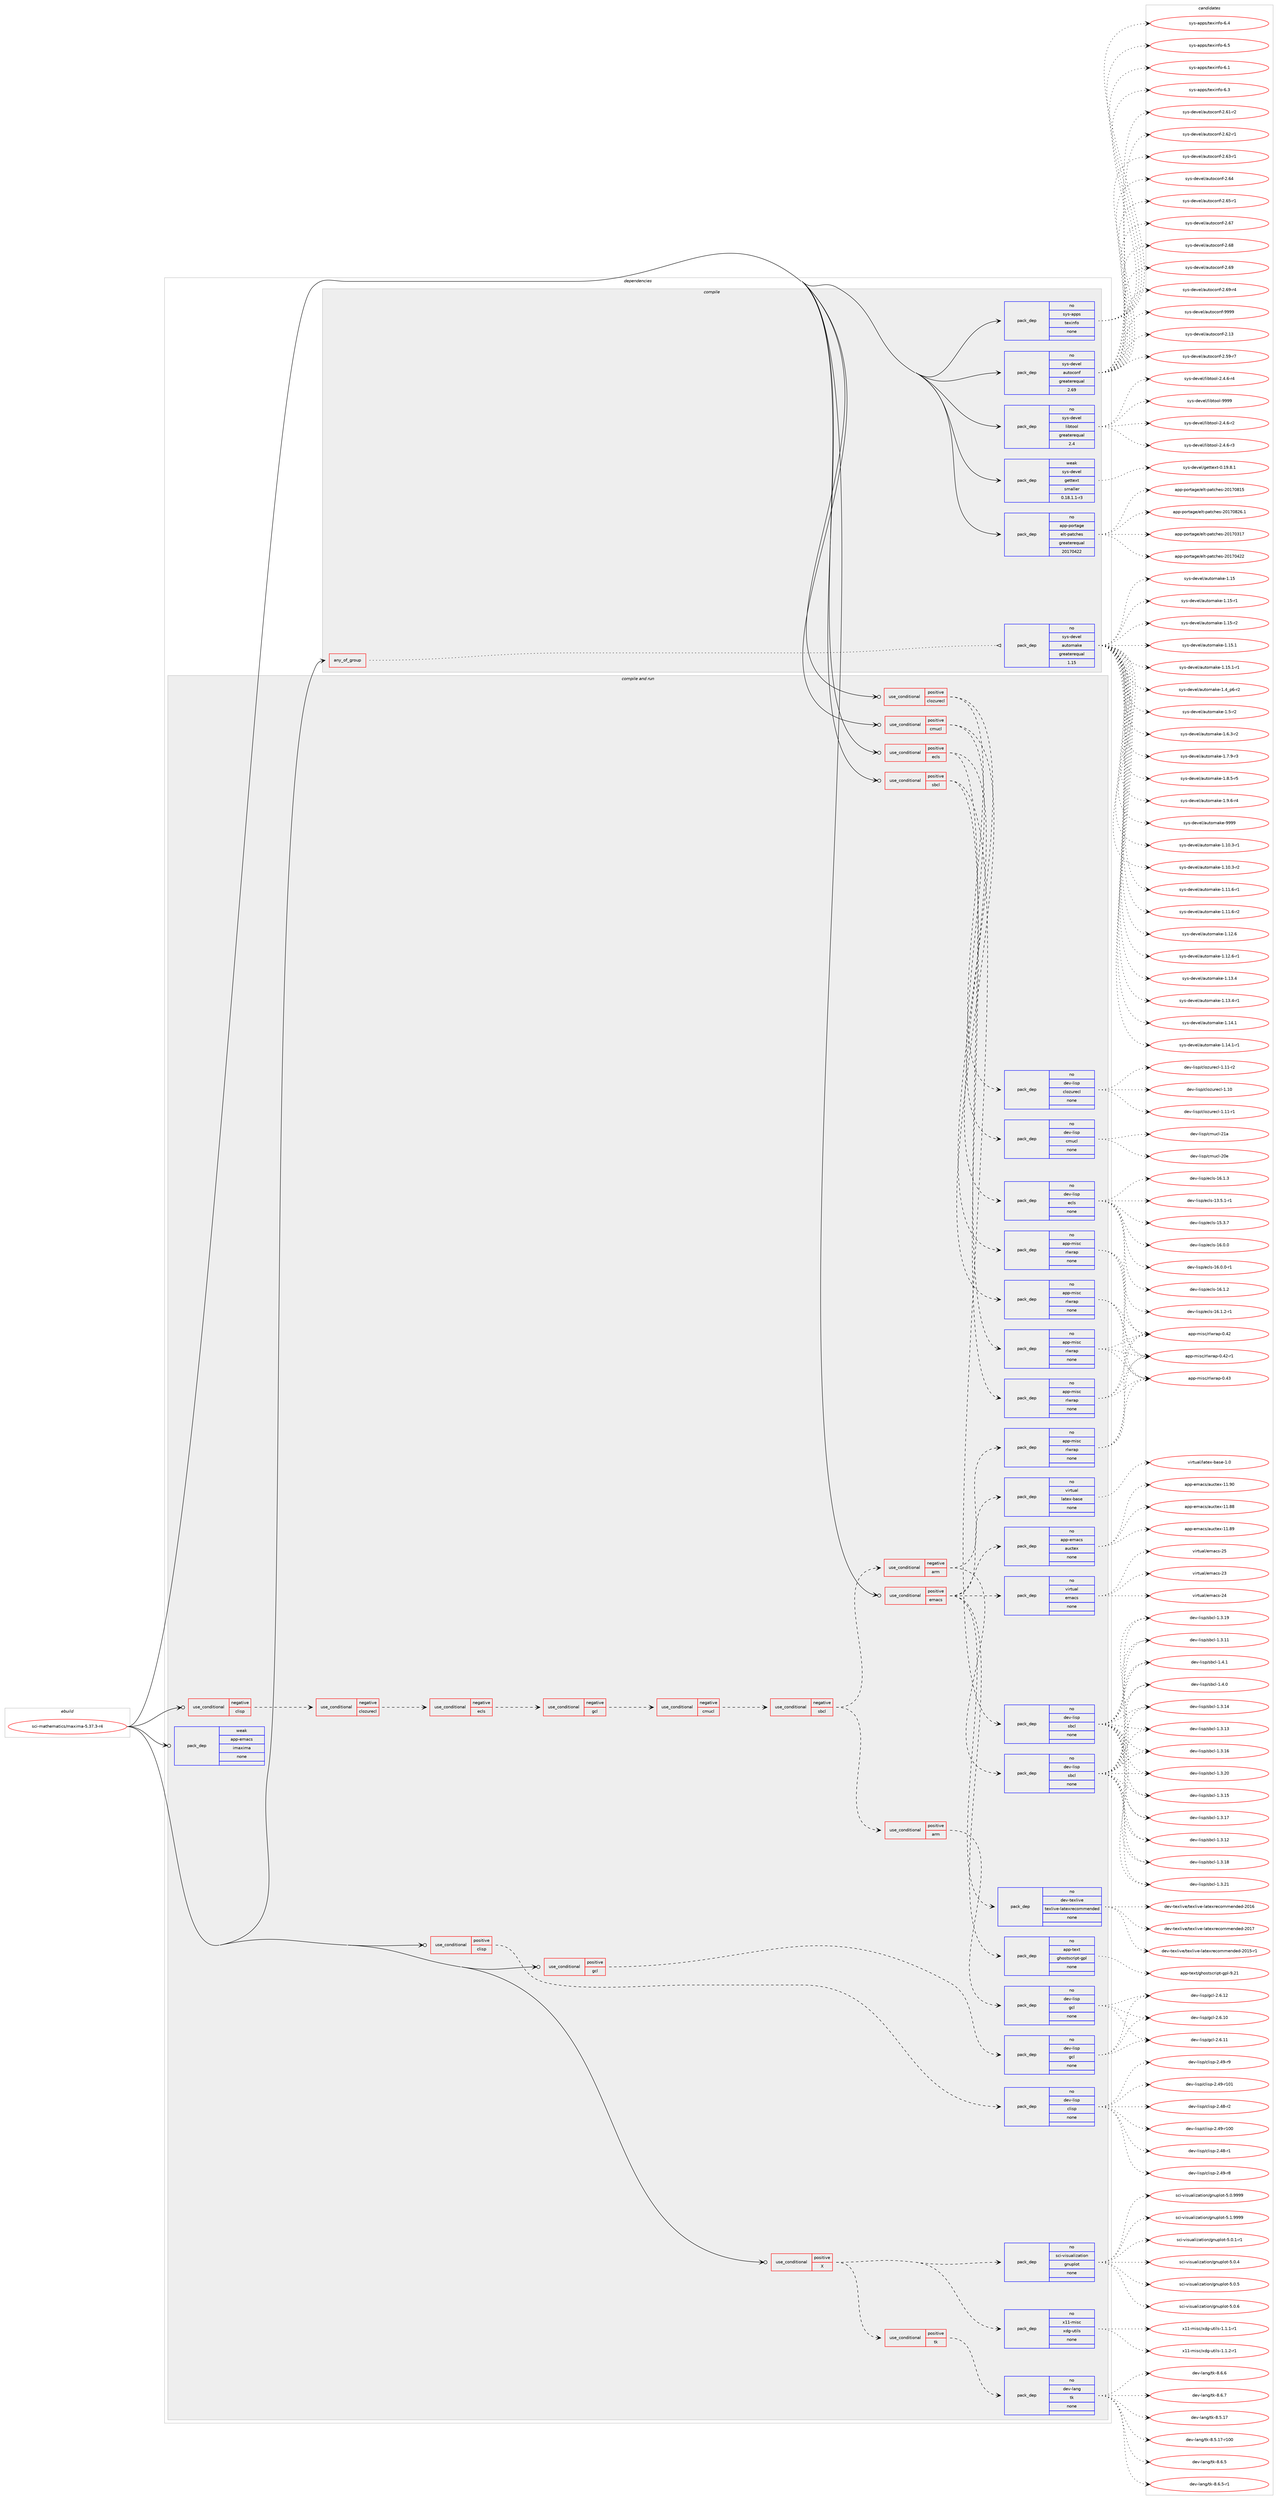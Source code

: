 digraph prolog {

# *************
# Graph options
# *************

newrank=true;
concentrate=true;
compound=true;
graph [rankdir=LR,fontname=Helvetica,fontsize=10,ranksep=1.5];#, ranksep=2.5, nodesep=0.2];
edge  [arrowhead=vee];
node  [fontname=Helvetica,fontsize=10];

# **********
# The ebuild
# **********

subgraph cluster_leftcol {
color=gray;
rank=same;
label=<<i>ebuild</i>>;
id [label="sci-mathematics/maxima-5.37.3-r4", color=red, width=4, href="../sci-mathematics/maxima-5.37.3-r4.svg"];
}

# ****************
# The dependencies
# ****************

subgraph cluster_midcol {
color=gray;
label=<<i>dependencies</i>>;
subgraph cluster_compile {
fillcolor="#eeeeee";
style=filled;
label=<<i>compile</i>>;
subgraph any7729 {
dependency455490 [label=<<TABLE BORDER="0" CELLBORDER="1" CELLSPACING="0" CELLPADDING="4"><TR><TD CELLPADDING="10">any_of_group</TD></TR></TABLE>>, shape=none, color=red];subgraph pack336075 {
dependency455491 [label=<<TABLE BORDER="0" CELLBORDER="1" CELLSPACING="0" CELLPADDING="4" WIDTH="220"><TR><TD ROWSPAN="6" CELLPADDING="30">pack_dep</TD></TR><TR><TD WIDTH="110">no</TD></TR><TR><TD>sys-devel</TD></TR><TR><TD>automake</TD></TR><TR><TD>greaterequal</TD></TR><TR><TD>1.15</TD></TR></TABLE>>, shape=none, color=blue];
}
dependency455490:e -> dependency455491:w [weight=20,style="dotted",arrowhead="oinv"];
}
id:e -> dependency455490:w [weight=20,style="solid",arrowhead="vee"];
subgraph pack336076 {
dependency455492 [label=<<TABLE BORDER="0" CELLBORDER="1" CELLSPACING="0" CELLPADDING="4" WIDTH="220"><TR><TD ROWSPAN="6" CELLPADDING="30">pack_dep</TD></TR><TR><TD WIDTH="110">no</TD></TR><TR><TD>app-portage</TD></TR><TR><TD>elt-patches</TD></TR><TR><TD>greaterequal</TD></TR><TR><TD>20170422</TD></TR></TABLE>>, shape=none, color=blue];
}
id:e -> dependency455492:w [weight=20,style="solid",arrowhead="vee"];
subgraph pack336077 {
dependency455493 [label=<<TABLE BORDER="0" CELLBORDER="1" CELLSPACING="0" CELLPADDING="4" WIDTH="220"><TR><TD ROWSPAN="6" CELLPADDING="30">pack_dep</TD></TR><TR><TD WIDTH="110">no</TD></TR><TR><TD>sys-apps</TD></TR><TR><TD>texinfo</TD></TR><TR><TD>none</TD></TR><TR><TD></TD></TR></TABLE>>, shape=none, color=blue];
}
id:e -> dependency455493:w [weight=20,style="solid",arrowhead="vee"];
subgraph pack336078 {
dependency455494 [label=<<TABLE BORDER="0" CELLBORDER="1" CELLSPACING="0" CELLPADDING="4" WIDTH="220"><TR><TD ROWSPAN="6" CELLPADDING="30">pack_dep</TD></TR><TR><TD WIDTH="110">no</TD></TR><TR><TD>sys-devel</TD></TR><TR><TD>autoconf</TD></TR><TR><TD>greaterequal</TD></TR><TR><TD>2.69</TD></TR></TABLE>>, shape=none, color=blue];
}
id:e -> dependency455494:w [weight=20,style="solid",arrowhead="vee"];
subgraph pack336079 {
dependency455495 [label=<<TABLE BORDER="0" CELLBORDER="1" CELLSPACING="0" CELLPADDING="4" WIDTH="220"><TR><TD ROWSPAN="6" CELLPADDING="30">pack_dep</TD></TR><TR><TD WIDTH="110">no</TD></TR><TR><TD>sys-devel</TD></TR><TR><TD>libtool</TD></TR><TR><TD>greaterequal</TD></TR><TR><TD>2.4</TD></TR></TABLE>>, shape=none, color=blue];
}
id:e -> dependency455495:w [weight=20,style="solid",arrowhead="vee"];
subgraph pack336080 {
dependency455496 [label=<<TABLE BORDER="0" CELLBORDER="1" CELLSPACING="0" CELLPADDING="4" WIDTH="220"><TR><TD ROWSPAN="6" CELLPADDING="30">pack_dep</TD></TR><TR><TD WIDTH="110">weak</TD></TR><TR><TD>sys-devel</TD></TR><TR><TD>gettext</TD></TR><TR><TD>smaller</TD></TR><TR><TD>0.18.1.1-r3</TD></TR></TABLE>>, shape=none, color=blue];
}
id:e -> dependency455496:w [weight=20,style="solid",arrowhead="vee"];
}
subgraph cluster_compileandrun {
fillcolor="#eeeeee";
style=filled;
label=<<i>compile and run</i>>;
subgraph cond111437 {
dependency455497 [label=<<TABLE BORDER="0" CELLBORDER="1" CELLSPACING="0" CELLPADDING="4"><TR><TD ROWSPAN="3" CELLPADDING="10">use_conditional</TD></TR><TR><TD>negative</TD></TR><TR><TD>clisp</TD></TR></TABLE>>, shape=none, color=red];
subgraph cond111438 {
dependency455498 [label=<<TABLE BORDER="0" CELLBORDER="1" CELLSPACING="0" CELLPADDING="4"><TR><TD ROWSPAN="3" CELLPADDING="10">use_conditional</TD></TR><TR><TD>negative</TD></TR><TR><TD>clozurecl</TD></TR></TABLE>>, shape=none, color=red];
subgraph cond111439 {
dependency455499 [label=<<TABLE BORDER="0" CELLBORDER="1" CELLSPACING="0" CELLPADDING="4"><TR><TD ROWSPAN="3" CELLPADDING="10">use_conditional</TD></TR><TR><TD>negative</TD></TR><TR><TD>ecls</TD></TR></TABLE>>, shape=none, color=red];
subgraph cond111440 {
dependency455500 [label=<<TABLE BORDER="0" CELLBORDER="1" CELLSPACING="0" CELLPADDING="4"><TR><TD ROWSPAN="3" CELLPADDING="10">use_conditional</TD></TR><TR><TD>negative</TD></TR><TR><TD>gcl</TD></TR></TABLE>>, shape=none, color=red];
subgraph cond111441 {
dependency455501 [label=<<TABLE BORDER="0" CELLBORDER="1" CELLSPACING="0" CELLPADDING="4"><TR><TD ROWSPAN="3" CELLPADDING="10">use_conditional</TD></TR><TR><TD>negative</TD></TR><TR><TD>cmucl</TD></TR></TABLE>>, shape=none, color=red];
subgraph cond111442 {
dependency455502 [label=<<TABLE BORDER="0" CELLBORDER="1" CELLSPACING="0" CELLPADDING="4"><TR><TD ROWSPAN="3" CELLPADDING="10">use_conditional</TD></TR><TR><TD>negative</TD></TR><TR><TD>sbcl</TD></TR></TABLE>>, shape=none, color=red];
subgraph cond111443 {
dependency455503 [label=<<TABLE BORDER="0" CELLBORDER="1" CELLSPACING="0" CELLPADDING="4"><TR><TD ROWSPAN="3" CELLPADDING="10">use_conditional</TD></TR><TR><TD>positive</TD></TR><TR><TD>arm</TD></TR></TABLE>>, shape=none, color=red];
subgraph pack336081 {
dependency455504 [label=<<TABLE BORDER="0" CELLBORDER="1" CELLSPACING="0" CELLPADDING="4" WIDTH="220"><TR><TD ROWSPAN="6" CELLPADDING="30">pack_dep</TD></TR><TR><TD WIDTH="110">no</TD></TR><TR><TD>dev-lisp</TD></TR><TR><TD>gcl</TD></TR><TR><TD>none</TD></TR><TR><TD></TD></TR></TABLE>>, shape=none, color=blue];
}
dependency455503:e -> dependency455504:w [weight=20,style="dashed",arrowhead="vee"];
}
dependency455502:e -> dependency455503:w [weight=20,style="dashed",arrowhead="vee"];
subgraph cond111444 {
dependency455505 [label=<<TABLE BORDER="0" CELLBORDER="1" CELLSPACING="0" CELLPADDING="4"><TR><TD ROWSPAN="3" CELLPADDING="10">use_conditional</TD></TR><TR><TD>negative</TD></TR><TR><TD>arm</TD></TR></TABLE>>, shape=none, color=red];
subgraph pack336082 {
dependency455506 [label=<<TABLE BORDER="0" CELLBORDER="1" CELLSPACING="0" CELLPADDING="4" WIDTH="220"><TR><TD ROWSPAN="6" CELLPADDING="30">pack_dep</TD></TR><TR><TD WIDTH="110">no</TD></TR><TR><TD>dev-lisp</TD></TR><TR><TD>sbcl</TD></TR><TR><TD>none</TD></TR><TR><TD></TD></TR></TABLE>>, shape=none, color=blue];
}
dependency455505:e -> dependency455506:w [weight=20,style="dashed",arrowhead="vee"];
subgraph pack336083 {
dependency455507 [label=<<TABLE BORDER="0" CELLBORDER="1" CELLSPACING="0" CELLPADDING="4" WIDTH="220"><TR><TD ROWSPAN="6" CELLPADDING="30">pack_dep</TD></TR><TR><TD WIDTH="110">no</TD></TR><TR><TD>app-misc</TD></TR><TR><TD>rlwrap</TD></TR><TR><TD>none</TD></TR><TR><TD></TD></TR></TABLE>>, shape=none, color=blue];
}
dependency455505:e -> dependency455507:w [weight=20,style="dashed",arrowhead="vee"];
}
dependency455502:e -> dependency455505:w [weight=20,style="dashed",arrowhead="vee"];
}
dependency455501:e -> dependency455502:w [weight=20,style="dashed",arrowhead="vee"];
}
dependency455500:e -> dependency455501:w [weight=20,style="dashed",arrowhead="vee"];
}
dependency455499:e -> dependency455500:w [weight=20,style="dashed",arrowhead="vee"];
}
dependency455498:e -> dependency455499:w [weight=20,style="dashed",arrowhead="vee"];
}
dependency455497:e -> dependency455498:w [weight=20,style="dashed",arrowhead="vee"];
}
id:e -> dependency455497:w [weight=20,style="solid",arrowhead="odotvee"];
subgraph cond111445 {
dependency455508 [label=<<TABLE BORDER="0" CELLBORDER="1" CELLSPACING="0" CELLPADDING="4"><TR><TD ROWSPAN="3" CELLPADDING="10">use_conditional</TD></TR><TR><TD>positive</TD></TR><TR><TD>X</TD></TR></TABLE>>, shape=none, color=red];
subgraph pack336084 {
dependency455509 [label=<<TABLE BORDER="0" CELLBORDER="1" CELLSPACING="0" CELLPADDING="4" WIDTH="220"><TR><TD ROWSPAN="6" CELLPADDING="30">pack_dep</TD></TR><TR><TD WIDTH="110">no</TD></TR><TR><TD>x11-misc</TD></TR><TR><TD>xdg-utils</TD></TR><TR><TD>none</TD></TR><TR><TD></TD></TR></TABLE>>, shape=none, color=blue];
}
dependency455508:e -> dependency455509:w [weight=20,style="dashed",arrowhead="vee"];
subgraph pack336085 {
dependency455510 [label=<<TABLE BORDER="0" CELLBORDER="1" CELLSPACING="0" CELLPADDING="4" WIDTH="220"><TR><TD ROWSPAN="6" CELLPADDING="30">pack_dep</TD></TR><TR><TD WIDTH="110">no</TD></TR><TR><TD>sci-visualization</TD></TR><TR><TD>gnuplot</TD></TR><TR><TD>none</TD></TR><TR><TD></TD></TR></TABLE>>, shape=none, color=blue];
}
dependency455508:e -> dependency455510:w [weight=20,style="dashed",arrowhead="vee"];
subgraph cond111446 {
dependency455511 [label=<<TABLE BORDER="0" CELLBORDER="1" CELLSPACING="0" CELLPADDING="4"><TR><TD ROWSPAN="3" CELLPADDING="10">use_conditional</TD></TR><TR><TD>positive</TD></TR><TR><TD>tk</TD></TR></TABLE>>, shape=none, color=red];
subgraph pack336086 {
dependency455512 [label=<<TABLE BORDER="0" CELLBORDER="1" CELLSPACING="0" CELLPADDING="4" WIDTH="220"><TR><TD ROWSPAN="6" CELLPADDING="30">pack_dep</TD></TR><TR><TD WIDTH="110">no</TD></TR><TR><TD>dev-lang</TD></TR><TR><TD>tk</TD></TR><TR><TD>none</TD></TR><TR><TD></TD></TR></TABLE>>, shape=none, color=blue];
}
dependency455511:e -> dependency455512:w [weight=20,style="dashed",arrowhead="vee"];
}
dependency455508:e -> dependency455511:w [weight=20,style="dashed",arrowhead="vee"];
}
id:e -> dependency455508:w [weight=20,style="solid",arrowhead="odotvee"];
subgraph cond111447 {
dependency455513 [label=<<TABLE BORDER="0" CELLBORDER="1" CELLSPACING="0" CELLPADDING="4"><TR><TD ROWSPAN="3" CELLPADDING="10">use_conditional</TD></TR><TR><TD>positive</TD></TR><TR><TD>clisp</TD></TR></TABLE>>, shape=none, color=red];
subgraph pack336087 {
dependency455514 [label=<<TABLE BORDER="0" CELLBORDER="1" CELLSPACING="0" CELLPADDING="4" WIDTH="220"><TR><TD ROWSPAN="6" CELLPADDING="30">pack_dep</TD></TR><TR><TD WIDTH="110">no</TD></TR><TR><TD>dev-lisp</TD></TR><TR><TD>clisp</TD></TR><TR><TD>none</TD></TR><TR><TD></TD></TR></TABLE>>, shape=none, color=blue];
}
dependency455513:e -> dependency455514:w [weight=20,style="dashed",arrowhead="vee"];
}
id:e -> dependency455513:w [weight=20,style="solid",arrowhead="odotvee"];
subgraph cond111448 {
dependency455515 [label=<<TABLE BORDER="0" CELLBORDER="1" CELLSPACING="0" CELLPADDING="4"><TR><TD ROWSPAN="3" CELLPADDING="10">use_conditional</TD></TR><TR><TD>positive</TD></TR><TR><TD>clozurecl</TD></TR></TABLE>>, shape=none, color=red];
subgraph pack336088 {
dependency455516 [label=<<TABLE BORDER="0" CELLBORDER="1" CELLSPACING="0" CELLPADDING="4" WIDTH="220"><TR><TD ROWSPAN="6" CELLPADDING="30">pack_dep</TD></TR><TR><TD WIDTH="110">no</TD></TR><TR><TD>dev-lisp</TD></TR><TR><TD>clozurecl</TD></TR><TR><TD>none</TD></TR><TR><TD></TD></TR></TABLE>>, shape=none, color=blue];
}
dependency455515:e -> dependency455516:w [weight=20,style="dashed",arrowhead="vee"];
subgraph pack336089 {
dependency455517 [label=<<TABLE BORDER="0" CELLBORDER="1" CELLSPACING="0" CELLPADDING="4" WIDTH="220"><TR><TD ROWSPAN="6" CELLPADDING="30">pack_dep</TD></TR><TR><TD WIDTH="110">no</TD></TR><TR><TD>app-misc</TD></TR><TR><TD>rlwrap</TD></TR><TR><TD>none</TD></TR><TR><TD></TD></TR></TABLE>>, shape=none, color=blue];
}
dependency455515:e -> dependency455517:w [weight=20,style="dashed",arrowhead="vee"];
}
id:e -> dependency455515:w [weight=20,style="solid",arrowhead="odotvee"];
subgraph cond111449 {
dependency455518 [label=<<TABLE BORDER="0" CELLBORDER="1" CELLSPACING="0" CELLPADDING="4"><TR><TD ROWSPAN="3" CELLPADDING="10">use_conditional</TD></TR><TR><TD>positive</TD></TR><TR><TD>cmucl</TD></TR></TABLE>>, shape=none, color=red];
subgraph pack336090 {
dependency455519 [label=<<TABLE BORDER="0" CELLBORDER="1" CELLSPACING="0" CELLPADDING="4" WIDTH="220"><TR><TD ROWSPAN="6" CELLPADDING="30">pack_dep</TD></TR><TR><TD WIDTH="110">no</TD></TR><TR><TD>dev-lisp</TD></TR><TR><TD>cmucl</TD></TR><TR><TD>none</TD></TR><TR><TD></TD></TR></TABLE>>, shape=none, color=blue];
}
dependency455518:e -> dependency455519:w [weight=20,style="dashed",arrowhead="vee"];
subgraph pack336091 {
dependency455520 [label=<<TABLE BORDER="0" CELLBORDER="1" CELLSPACING="0" CELLPADDING="4" WIDTH="220"><TR><TD ROWSPAN="6" CELLPADDING="30">pack_dep</TD></TR><TR><TD WIDTH="110">no</TD></TR><TR><TD>app-misc</TD></TR><TR><TD>rlwrap</TD></TR><TR><TD>none</TD></TR><TR><TD></TD></TR></TABLE>>, shape=none, color=blue];
}
dependency455518:e -> dependency455520:w [weight=20,style="dashed",arrowhead="vee"];
}
id:e -> dependency455518:w [weight=20,style="solid",arrowhead="odotvee"];
subgraph cond111450 {
dependency455521 [label=<<TABLE BORDER="0" CELLBORDER="1" CELLSPACING="0" CELLPADDING="4"><TR><TD ROWSPAN="3" CELLPADDING="10">use_conditional</TD></TR><TR><TD>positive</TD></TR><TR><TD>ecls</TD></TR></TABLE>>, shape=none, color=red];
subgraph pack336092 {
dependency455522 [label=<<TABLE BORDER="0" CELLBORDER="1" CELLSPACING="0" CELLPADDING="4" WIDTH="220"><TR><TD ROWSPAN="6" CELLPADDING="30">pack_dep</TD></TR><TR><TD WIDTH="110">no</TD></TR><TR><TD>dev-lisp</TD></TR><TR><TD>ecls</TD></TR><TR><TD>none</TD></TR><TR><TD></TD></TR></TABLE>>, shape=none, color=blue];
}
dependency455521:e -> dependency455522:w [weight=20,style="dashed",arrowhead="vee"];
subgraph pack336093 {
dependency455523 [label=<<TABLE BORDER="0" CELLBORDER="1" CELLSPACING="0" CELLPADDING="4" WIDTH="220"><TR><TD ROWSPAN="6" CELLPADDING="30">pack_dep</TD></TR><TR><TD WIDTH="110">no</TD></TR><TR><TD>app-misc</TD></TR><TR><TD>rlwrap</TD></TR><TR><TD>none</TD></TR><TR><TD></TD></TR></TABLE>>, shape=none, color=blue];
}
dependency455521:e -> dependency455523:w [weight=20,style="dashed",arrowhead="vee"];
}
id:e -> dependency455521:w [weight=20,style="solid",arrowhead="odotvee"];
subgraph cond111451 {
dependency455524 [label=<<TABLE BORDER="0" CELLBORDER="1" CELLSPACING="0" CELLPADDING="4"><TR><TD ROWSPAN="3" CELLPADDING="10">use_conditional</TD></TR><TR><TD>positive</TD></TR><TR><TD>emacs</TD></TR></TABLE>>, shape=none, color=red];
subgraph pack336094 {
dependency455525 [label=<<TABLE BORDER="0" CELLBORDER="1" CELLSPACING="0" CELLPADDING="4" WIDTH="220"><TR><TD ROWSPAN="6" CELLPADDING="30">pack_dep</TD></TR><TR><TD WIDTH="110">no</TD></TR><TR><TD>virtual</TD></TR><TR><TD>emacs</TD></TR><TR><TD>none</TD></TR><TR><TD></TD></TR></TABLE>>, shape=none, color=blue];
}
dependency455524:e -> dependency455525:w [weight=20,style="dashed",arrowhead="vee"];
subgraph pack336095 {
dependency455526 [label=<<TABLE BORDER="0" CELLBORDER="1" CELLSPACING="0" CELLPADDING="4" WIDTH="220"><TR><TD ROWSPAN="6" CELLPADDING="30">pack_dep</TD></TR><TR><TD WIDTH="110">no</TD></TR><TR><TD>virtual</TD></TR><TR><TD>latex-base</TD></TR><TR><TD>none</TD></TR><TR><TD></TD></TR></TABLE>>, shape=none, color=blue];
}
dependency455524:e -> dependency455526:w [weight=20,style="dashed",arrowhead="vee"];
subgraph pack336096 {
dependency455527 [label=<<TABLE BORDER="0" CELLBORDER="1" CELLSPACING="0" CELLPADDING="4" WIDTH="220"><TR><TD ROWSPAN="6" CELLPADDING="30">pack_dep</TD></TR><TR><TD WIDTH="110">no</TD></TR><TR><TD>app-emacs</TD></TR><TR><TD>auctex</TD></TR><TR><TD>none</TD></TR><TR><TD></TD></TR></TABLE>>, shape=none, color=blue];
}
dependency455524:e -> dependency455527:w [weight=20,style="dashed",arrowhead="vee"];
subgraph pack336097 {
dependency455528 [label=<<TABLE BORDER="0" CELLBORDER="1" CELLSPACING="0" CELLPADDING="4" WIDTH="220"><TR><TD ROWSPAN="6" CELLPADDING="30">pack_dep</TD></TR><TR><TD WIDTH="110">no</TD></TR><TR><TD>app-text</TD></TR><TR><TD>ghostscript-gpl</TD></TR><TR><TD>none</TD></TR><TR><TD></TD></TR></TABLE>>, shape=none, color=blue];
}
dependency455524:e -> dependency455528:w [weight=20,style="dashed",arrowhead="vee"];
subgraph pack336098 {
dependency455529 [label=<<TABLE BORDER="0" CELLBORDER="1" CELLSPACING="0" CELLPADDING="4" WIDTH="220"><TR><TD ROWSPAN="6" CELLPADDING="30">pack_dep</TD></TR><TR><TD WIDTH="110">no</TD></TR><TR><TD>dev-texlive</TD></TR><TR><TD>texlive-latexrecommended</TD></TR><TR><TD>none</TD></TR><TR><TD></TD></TR></TABLE>>, shape=none, color=blue];
}
dependency455524:e -> dependency455529:w [weight=20,style="dashed",arrowhead="vee"];
}
id:e -> dependency455524:w [weight=20,style="solid",arrowhead="odotvee"];
subgraph cond111452 {
dependency455530 [label=<<TABLE BORDER="0" CELLBORDER="1" CELLSPACING="0" CELLPADDING="4"><TR><TD ROWSPAN="3" CELLPADDING="10">use_conditional</TD></TR><TR><TD>positive</TD></TR><TR><TD>gcl</TD></TR></TABLE>>, shape=none, color=red];
subgraph pack336099 {
dependency455531 [label=<<TABLE BORDER="0" CELLBORDER="1" CELLSPACING="0" CELLPADDING="4" WIDTH="220"><TR><TD ROWSPAN="6" CELLPADDING="30">pack_dep</TD></TR><TR><TD WIDTH="110">no</TD></TR><TR><TD>dev-lisp</TD></TR><TR><TD>gcl</TD></TR><TR><TD>none</TD></TR><TR><TD></TD></TR></TABLE>>, shape=none, color=blue];
}
dependency455530:e -> dependency455531:w [weight=20,style="dashed",arrowhead="vee"];
}
id:e -> dependency455530:w [weight=20,style="solid",arrowhead="odotvee"];
subgraph cond111453 {
dependency455532 [label=<<TABLE BORDER="0" CELLBORDER="1" CELLSPACING="0" CELLPADDING="4"><TR><TD ROWSPAN="3" CELLPADDING="10">use_conditional</TD></TR><TR><TD>positive</TD></TR><TR><TD>sbcl</TD></TR></TABLE>>, shape=none, color=red];
subgraph pack336100 {
dependency455533 [label=<<TABLE BORDER="0" CELLBORDER="1" CELLSPACING="0" CELLPADDING="4" WIDTH="220"><TR><TD ROWSPAN="6" CELLPADDING="30">pack_dep</TD></TR><TR><TD WIDTH="110">no</TD></TR><TR><TD>dev-lisp</TD></TR><TR><TD>sbcl</TD></TR><TR><TD>none</TD></TR><TR><TD></TD></TR></TABLE>>, shape=none, color=blue];
}
dependency455532:e -> dependency455533:w [weight=20,style="dashed",arrowhead="vee"];
subgraph pack336101 {
dependency455534 [label=<<TABLE BORDER="0" CELLBORDER="1" CELLSPACING="0" CELLPADDING="4" WIDTH="220"><TR><TD ROWSPAN="6" CELLPADDING="30">pack_dep</TD></TR><TR><TD WIDTH="110">no</TD></TR><TR><TD>app-misc</TD></TR><TR><TD>rlwrap</TD></TR><TR><TD>none</TD></TR><TR><TD></TD></TR></TABLE>>, shape=none, color=blue];
}
dependency455532:e -> dependency455534:w [weight=20,style="dashed",arrowhead="vee"];
}
id:e -> dependency455532:w [weight=20,style="solid",arrowhead="odotvee"];
subgraph pack336102 {
dependency455535 [label=<<TABLE BORDER="0" CELLBORDER="1" CELLSPACING="0" CELLPADDING="4" WIDTH="220"><TR><TD ROWSPAN="6" CELLPADDING="30">pack_dep</TD></TR><TR><TD WIDTH="110">weak</TD></TR><TR><TD>app-emacs</TD></TR><TR><TD>imaxima</TD></TR><TR><TD>none</TD></TR><TR><TD></TD></TR></TABLE>>, shape=none, color=blue];
}
id:e -> dependency455535:w [weight=20,style="solid",arrowhead="odotvee"];
}
subgraph cluster_run {
fillcolor="#eeeeee";
style=filled;
label=<<i>run</i>>;
}
}

# **************
# The candidates
# **************

subgraph cluster_choices {
rank=same;
color=gray;
label=<<i>candidates</i>>;

subgraph choice336075 {
color=black;
nodesep=1;
choice11512111545100101118101108479711711611110997107101454946494846514511449 [label="sys-devel/automake-1.10.3-r1", color=red, width=4,href="../sys-devel/automake-1.10.3-r1.svg"];
choice11512111545100101118101108479711711611110997107101454946494846514511450 [label="sys-devel/automake-1.10.3-r2", color=red, width=4,href="../sys-devel/automake-1.10.3-r2.svg"];
choice11512111545100101118101108479711711611110997107101454946494946544511449 [label="sys-devel/automake-1.11.6-r1", color=red, width=4,href="../sys-devel/automake-1.11.6-r1.svg"];
choice11512111545100101118101108479711711611110997107101454946494946544511450 [label="sys-devel/automake-1.11.6-r2", color=red, width=4,href="../sys-devel/automake-1.11.6-r2.svg"];
choice1151211154510010111810110847971171161111099710710145494649504654 [label="sys-devel/automake-1.12.6", color=red, width=4,href="../sys-devel/automake-1.12.6.svg"];
choice11512111545100101118101108479711711611110997107101454946495046544511449 [label="sys-devel/automake-1.12.6-r1", color=red, width=4,href="../sys-devel/automake-1.12.6-r1.svg"];
choice1151211154510010111810110847971171161111099710710145494649514652 [label="sys-devel/automake-1.13.4", color=red, width=4,href="../sys-devel/automake-1.13.4.svg"];
choice11512111545100101118101108479711711611110997107101454946495146524511449 [label="sys-devel/automake-1.13.4-r1", color=red, width=4,href="../sys-devel/automake-1.13.4-r1.svg"];
choice1151211154510010111810110847971171161111099710710145494649524649 [label="sys-devel/automake-1.14.1", color=red, width=4,href="../sys-devel/automake-1.14.1.svg"];
choice11512111545100101118101108479711711611110997107101454946495246494511449 [label="sys-devel/automake-1.14.1-r1", color=red, width=4,href="../sys-devel/automake-1.14.1-r1.svg"];
choice115121115451001011181011084797117116111109971071014549464953 [label="sys-devel/automake-1.15", color=red, width=4,href="../sys-devel/automake-1.15.svg"];
choice1151211154510010111810110847971171161111099710710145494649534511449 [label="sys-devel/automake-1.15-r1", color=red, width=4,href="../sys-devel/automake-1.15-r1.svg"];
choice1151211154510010111810110847971171161111099710710145494649534511450 [label="sys-devel/automake-1.15-r2", color=red, width=4,href="../sys-devel/automake-1.15-r2.svg"];
choice1151211154510010111810110847971171161111099710710145494649534649 [label="sys-devel/automake-1.15.1", color=red, width=4,href="../sys-devel/automake-1.15.1.svg"];
choice11512111545100101118101108479711711611110997107101454946495346494511449 [label="sys-devel/automake-1.15.1-r1", color=red, width=4,href="../sys-devel/automake-1.15.1-r1.svg"];
choice115121115451001011181011084797117116111109971071014549465295112544511450 [label="sys-devel/automake-1.4_p6-r2", color=red, width=4,href="../sys-devel/automake-1.4_p6-r2.svg"];
choice11512111545100101118101108479711711611110997107101454946534511450 [label="sys-devel/automake-1.5-r2", color=red, width=4,href="../sys-devel/automake-1.5-r2.svg"];
choice115121115451001011181011084797117116111109971071014549465446514511450 [label="sys-devel/automake-1.6.3-r2", color=red, width=4,href="../sys-devel/automake-1.6.3-r2.svg"];
choice115121115451001011181011084797117116111109971071014549465546574511451 [label="sys-devel/automake-1.7.9-r3", color=red, width=4,href="../sys-devel/automake-1.7.9-r3.svg"];
choice115121115451001011181011084797117116111109971071014549465646534511453 [label="sys-devel/automake-1.8.5-r5", color=red, width=4,href="../sys-devel/automake-1.8.5-r5.svg"];
choice115121115451001011181011084797117116111109971071014549465746544511452 [label="sys-devel/automake-1.9.6-r4", color=red, width=4,href="../sys-devel/automake-1.9.6-r4.svg"];
choice115121115451001011181011084797117116111109971071014557575757 [label="sys-devel/automake-9999", color=red, width=4,href="../sys-devel/automake-9999.svg"];
dependency455491:e -> choice11512111545100101118101108479711711611110997107101454946494846514511449:w [style=dotted,weight="100"];
dependency455491:e -> choice11512111545100101118101108479711711611110997107101454946494846514511450:w [style=dotted,weight="100"];
dependency455491:e -> choice11512111545100101118101108479711711611110997107101454946494946544511449:w [style=dotted,weight="100"];
dependency455491:e -> choice11512111545100101118101108479711711611110997107101454946494946544511450:w [style=dotted,weight="100"];
dependency455491:e -> choice1151211154510010111810110847971171161111099710710145494649504654:w [style=dotted,weight="100"];
dependency455491:e -> choice11512111545100101118101108479711711611110997107101454946495046544511449:w [style=dotted,weight="100"];
dependency455491:e -> choice1151211154510010111810110847971171161111099710710145494649514652:w [style=dotted,weight="100"];
dependency455491:e -> choice11512111545100101118101108479711711611110997107101454946495146524511449:w [style=dotted,weight="100"];
dependency455491:e -> choice1151211154510010111810110847971171161111099710710145494649524649:w [style=dotted,weight="100"];
dependency455491:e -> choice11512111545100101118101108479711711611110997107101454946495246494511449:w [style=dotted,weight="100"];
dependency455491:e -> choice115121115451001011181011084797117116111109971071014549464953:w [style=dotted,weight="100"];
dependency455491:e -> choice1151211154510010111810110847971171161111099710710145494649534511449:w [style=dotted,weight="100"];
dependency455491:e -> choice1151211154510010111810110847971171161111099710710145494649534511450:w [style=dotted,weight="100"];
dependency455491:e -> choice1151211154510010111810110847971171161111099710710145494649534649:w [style=dotted,weight="100"];
dependency455491:e -> choice11512111545100101118101108479711711611110997107101454946495346494511449:w [style=dotted,weight="100"];
dependency455491:e -> choice115121115451001011181011084797117116111109971071014549465295112544511450:w [style=dotted,weight="100"];
dependency455491:e -> choice11512111545100101118101108479711711611110997107101454946534511450:w [style=dotted,weight="100"];
dependency455491:e -> choice115121115451001011181011084797117116111109971071014549465446514511450:w [style=dotted,weight="100"];
dependency455491:e -> choice115121115451001011181011084797117116111109971071014549465546574511451:w [style=dotted,weight="100"];
dependency455491:e -> choice115121115451001011181011084797117116111109971071014549465646534511453:w [style=dotted,weight="100"];
dependency455491:e -> choice115121115451001011181011084797117116111109971071014549465746544511452:w [style=dotted,weight="100"];
dependency455491:e -> choice115121115451001011181011084797117116111109971071014557575757:w [style=dotted,weight="100"];
}
subgraph choice336076 {
color=black;
nodesep=1;
choice97112112451121111141169710310147101108116451129711699104101115455048495548514955 [label="app-portage/elt-patches-20170317", color=red, width=4,href="../app-portage/elt-patches-20170317.svg"];
choice97112112451121111141169710310147101108116451129711699104101115455048495548525050 [label="app-portage/elt-patches-20170422", color=red, width=4,href="../app-portage/elt-patches-20170422.svg"];
choice97112112451121111141169710310147101108116451129711699104101115455048495548564953 [label="app-portage/elt-patches-20170815", color=red, width=4,href="../app-portage/elt-patches-20170815.svg"];
choice971121124511211111411697103101471011081164511297116991041011154550484955485650544649 [label="app-portage/elt-patches-20170826.1", color=red, width=4,href="../app-portage/elt-patches-20170826.1.svg"];
dependency455492:e -> choice97112112451121111141169710310147101108116451129711699104101115455048495548514955:w [style=dotted,weight="100"];
dependency455492:e -> choice97112112451121111141169710310147101108116451129711699104101115455048495548525050:w [style=dotted,weight="100"];
dependency455492:e -> choice97112112451121111141169710310147101108116451129711699104101115455048495548564953:w [style=dotted,weight="100"];
dependency455492:e -> choice971121124511211111411697103101471011081164511297116991041011154550484955485650544649:w [style=dotted,weight="100"];
}
subgraph choice336077 {
color=black;
nodesep=1;
choice11512111545971121121154711610112010511010211145544649 [label="sys-apps/texinfo-6.1", color=red, width=4,href="../sys-apps/texinfo-6.1.svg"];
choice11512111545971121121154711610112010511010211145544651 [label="sys-apps/texinfo-6.3", color=red, width=4,href="../sys-apps/texinfo-6.3.svg"];
choice11512111545971121121154711610112010511010211145544652 [label="sys-apps/texinfo-6.4", color=red, width=4,href="../sys-apps/texinfo-6.4.svg"];
choice11512111545971121121154711610112010511010211145544653 [label="sys-apps/texinfo-6.5", color=red, width=4,href="../sys-apps/texinfo-6.5.svg"];
dependency455493:e -> choice11512111545971121121154711610112010511010211145544649:w [style=dotted,weight="100"];
dependency455493:e -> choice11512111545971121121154711610112010511010211145544651:w [style=dotted,weight="100"];
dependency455493:e -> choice11512111545971121121154711610112010511010211145544652:w [style=dotted,weight="100"];
dependency455493:e -> choice11512111545971121121154711610112010511010211145544653:w [style=dotted,weight="100"];
}
subgraph choice336078 {
color=black;
nodesep=1;
choice115121115451001011181011084797117116111991111101024550464951 [label="sys-devel/autoconf-2.13", color=red, width=4,href="../sys-devel/autoconf-2.13.svg"];
choice1151211154510010111810110847971171161119911111010245504653574511455 [label="sys-devel/autoconf-2.59-r7", color=red, width=4,href="../sys-devel/autoconf-2.59-r7.svg"];
choice1151211154510010111810110847971171161119911111010245504654494511450 [label="sys-devel/autoconf-2.61-r2", color=red, width=4,href="../sys-devel/autoconf-2.61-r2.svg"];
choice1151211154510010111810110847971171161119911111010245504654504511449 [label="sys-devel/autoconf-2.62-r1", color=red, width=4,href="../sys-devel/autoconf-2.62-r1.svg"];
choice1151211154510010111810110847971171161119911111010245504654514511449 [label="sys-devel/autoconf-2.63-r1", color=red, width=4,href="../sys-devel/autoconf-2.63-r1.svg"];
choice115121115451001011181011084797117116111991111101024550465452 [label="sys-devel/autoconf-2.64", color=red, width=4,href="../sys-devel/autoconf-2.64.svg"];
choice1151211154510010111810110847971171161119911111010245504654534511449 [label="sys-devel/autoconf-2.65-r1", color=red, width=4,href="../sys-devel/autoconf-2.65-r1.svg"];
choice115121115451001011181011084797117116111991111101024550465455 [label="sys-devel/autoconf-2.67", color=red, width=4,href="../sys-devel/autoconf-2.67.svg"];
choice115121115451001011181011084797117116111991111101024550465456 [label="sys-devel/autoconf-2.68", color=red, width=4,href="../sys-devel/autoconf-2.68.svg"];
choice115121115451001011181011084797117116111991111101024550465457 [label="sys-devel/autoconf-2.69", color=red, width=4,href="../sys-devel/autoconf-2.69.svg"];
choice1151211154510010111810110847971171161119911111010245504654574511452 [label="sys-devel/autoconf-2.69-r4", color=red, width=4,href="../sys-devel/autoconf-2.69-r4.svg"];
choice115121115451001011181011084797117116111991111101024557575757 [label="sys-devel/autoconf-9999", color=red, width=4,href="../sys-devel/autoconf-9999.svg"];
dependency455494:e -> choice115121115451001011181011084797117116111991111101024550464951:w [style=dotted,weight="100"];
dependency455494:e -> choice1151211154510010111810110847971171161119911111010245504653574511455:w [style=dotted,weight="100"];
dependency455494:e -> choice1151211154510010111810110847971171161119911111010245504654494511450:w [style=dotted,weight="100"];
dependency455494:e -> choice1151211154510010111810110847971171161119911111010245504654504511449:w [style=dotted,weight="100"];
dependency455494:e -> choice1151211154510010111810110847971171161119911111010245504654514511449:w [style=dotted,weight="100"];
dependency455494:e -> choice115121115451001011181011084797117116111991111101024550465452:w [style=dotted,weight="100"];
dependency455494:e -> choice1151211154510010111810110847971171161119911111010245504654534511449:w [style=dotted,weight="100"];
dependency455494:e -> choice115121115451001011181011084797117116111991111101024550465455:w [style=dotted,weight="100"];
dependency455494:e -> choice115121115451001011181011084797117116111991111101024550465456:w [style=dotted,weight="100"];
dependency455494:e -> choice115121115451001011181011084797117116111991111101024550465457:w [style=dotted,weight="100"];
dependency455494:e -> choice1151211154510010111810110847971171161119911111010245504654574511452:w [style=dotted,weight="100"];
dependency455494:e -> choice115121115451001011181011084797117116111991111101024557575757:w [style=dotted,weight="100"];
}
subgraph choice336079 {
color=black;
nodesep=1;
choice1151211154510010111810110847108105981161111111084550465246544511450 [label="sys-devel/libtool-2.4.6-r2", color=red, width=4,href="../sys-devel/libtool-2.4.6-r2.svg"];
choice1151211154510010111810110847108105981161111111084550465246544511451 [label="sys-devel/libtool-2.4.6-r3", color=red, width=4,href="../sys-devel/libtool-2.4.6-r3.svg"];
choice1151211154510010111810110847108105981161111111084550465246544511452 [label="sys-devel/libtool-2.4.6-r4", color=red, width=4,href="../sys-devel/libtool-2.4.6-r4.svg"];
choice1151211154510010111810110847108105981161111111084557575757 [label="sys-devel/libtool-9999", color=red, width=4,href="../sys-devel/libtool-9999.svg"];
dependency455495:e -> choice1151211154510010111810110847108105981161111111084550465246544511450:w [style=dotted,weight="100"];
dependency455495:e -> choice1151211154510010111810110847108105981161111111084550465246544511451:w [style=dotted,weight="100"];
dependency455495:e -> choice1151211154510010111810110847108105981161111111084550465246544511452:w [style=dotted,weight="100"];
dependency455495:e -> choice1151211154510010111810110847108105981161111111084557575757:w [style=dotted,weight="100"];
}
subgraph choice336080 {
color=black;
nodesep=1;
choice1151211154510010111810110847103101116116101120116454846495746564649 [label="sys-devel/gettext-0.19.8.1", color=red, width=4,href="../sys-devel/gettext-0.19.8.1.svg"];
dependency455496:e -> choice1151211154510010111810110847103101116116101120116454846495746564649:w [style=dotted,weight="100"];
}
subgraph choice336081 {
color=black;
nodesep=1;
choice10010111845108105115112471039910845504654464948 [label="dev-lisp/gcl-2.6.10", color=red, width=4,href="../dev-lisp/gcl-2.6.10.svg"];
choice10010111845108105115112471039910845504654464949 [label="dev-lisp/gcl-2.6.11", color=red, width=4,href="../dev-lisp/gcl-2.6.11.svg"];
choice10010111845108105115112471039910845504654464950 [label="dev-lisp/gcl-2.6.12", color=red, width=4,href="../dev-lisp/gcl-2.6.12.svg"];
dependency455504:e -> choice10010111845108105115112471039910845504654464948:w [style=dotted,weight="100"];
dependency455504:e -> choice10010111845108105115112471039910845504654464949:w [style=dotted,weight="100"];
dependency455504:e -> choice10010111845108105115112471039910845504654464950:w [style=dotted,weight="100"];
}
subgraph choice336082 {
color=black;
nodesep=1;
choice1001011184510810511511247115989910845494651464949 [label="dev-lisp/sbcl-1.3.11", color=red, width=4,href="../dev-lisp/sbcl-1.3.11.svg"];
choice1001011184510810511511247115989910845494651464950 [label="dev-lisp/sbcl-1.3.12", color=red, width=4,href="../dev-lisp/sbcl-1.3.12.svg"];
choice1001011184510810511511247115989910845494651464951 [label="dev-lisp/sbcl-1.3.13", color=red, width=4,href="../dev-lisp/sbcl-1.3.13.svg"];
choice1001011184510810511511247115989910845494651464952 [label="dev-lisp/sbcl-1.3.14", color=red, width=4,href="../dev-lisp/sbcl-1.3.14.svg"];
choice1001011184510810511511247115989910845494651464953 [label="dev-lisp/sbcl-1.3.15", color=red, width=4,href="../dev-lisp/sbcl-1.3.15.svg"];
choice1001011184510810511511247115989910845494651464954 [label="dev-lisp/sbcl-1.3.16", color=red, width=4,href="../dev-lisp/sbcl-1.3.16.svg"];
choice1001011184510810511511247115989910845494651464955 [label="dev-lisp/sbcl-1.3.17", color=red, width=4,href="../dev-lisp/sbcl-1.3.17.svg"];
choice1001011184510810511511247115989910845494651464956 [label="dev-lisp/sbcl-1.3.18", color=red, width=4,href="../dev-lisp/sbcl-1.3.18.svg"];
choice1001011184510810511511247115989910845494651464957 [label="dev-lisp/sbcl-1.3.19", color=red, width=4,href="../dev-lisp/sbcl-1.3.19.svg"];
choice1001011184510810511511247115989910845494651465048 [label="dev-lisp/sbcl-1.3.20", color=red, width=4,href="../dev-lisp/sbcl-1.3.20.svg"];
choice1001011184510810511511247115989910845494651465049 [label="dev-lisp/sbcl-1.3.21", color=red, width=4,href="../dev-lisp/sbcl-1.3.21.svg"];
choice10010111845108105115112471159899108454946524648 [label="dev-lisp/sbcl-1.4.0", color=red, width=4,href="../dev-lisp/sbcl-1.4.0.svg"];
choice10010111845108105115112471159899108454946524649 [label="dev-lisp/sbcl-1.4.1", color=red, width=4,href="../dev-lisp/sbcl-1.4.1.svg"];
dependency455506:e -> choice1001011184510810511511247115989910845494651464949:w [style=dotted,weight="100"];
dependency455506:e -> choice1001011184510810511511247115989910845494651464950:w [style=dotted,weight="100"];
dependency455506:e -> choice1001011184510810511511247115989910845494651464951:w [style=dotted,weight="100"];
dependency455506:e -> choice1001011184510810511511247115989910845494651464952:w [style=dotted,weight="100"];
dependency455506:e -> choice1001011184510810511511247115989910845494651464953:w [style=dotted,weight="100"];
dependency455506:e -> choice1001011184510810511511247115989910845494651464954:w [style=dotted,weight="100"];
dependency455506:e -> choice1001011184510810511511247115989910845494651464955:w [style=dotted,weight="100"];
dependency455506:e -> choice1001011184510810511511247115989910845494651464956:w [style=dotted,weight="100"];
dependency455506:e -> choice1001011184510810511511247115989910845494651464957:w [style=dotted,weight="100"];
dependency455506:e -> choice1001011184510810511511247115989910845494651465048:w [style=dotted,weight="100"];
dependency455506:e -> choice1001011184510810511511247115989910845494651465049:w [style=dotted,weight="100"];
dependency455506:e -> choice10010111845108105115112471159899108454946524648:w [style=dotted,weight="100"];
dependency455506:e -> choice10010111845108105115112471159899108454946524649:w [style=dotted,weight="100"];
}
subgraph choice336083 {
color=black;
nodesep=1;
choice97112112451091051159947114108119114971124548465250 [label="app-misc/rlwrap-0.42", color=red, width=4,href="../app-misc/rlwrap-0.42.svg"];
choice971121124510910511599471141081191149711245484652504511449 [label="app-misc/rlwrap-0.42-r1", color=red, width=4,href="../app-misc/rlwrap-0.42-r1.svg"];
choice97112112451091051159947114108119114971124548465251 [label="app-misc/rlwrap-0.43", color=red, width=4,href="../app-misc/rlwrap-0.43.svg"];
dependency455507:e -> choice97112112451091051159947114108119114971124548465250:w [style=dotted,weight="100"];
dependency455507:e -> choice971121124510910511599471141081191149711245484652504511449:w [style=dotted,weight="100"];
dependency455507:e -> choice97112112451091051159947114108119114971124548465251:w [style=dotted,weight="100"];
}
subgraph choice336084 {
color=black;
nodesep=1;
choice1204949451091051159947120100103451171161051081154549464946494511449 [label="x11-misc/xdg-utils-1.1.1-r1", color=red, width=4,href="../x11-misc/xdg-utils-1.1.1-r1.svg"];
choice1204949451091051159947120100103451171161051081154549464946504511449 [label="x11-misc/xdg-utils-1.1.2-r1", color=red, width=4,href="../x11-misc/xdg-utils-1.1.2-r1.svg"];
dependency455509:e -> choice1204949451091051159947120100103451171161051081154549464946494511449:w [style=dotted,weight="100"];
dependency455509:e -> choice1204949451091051159947120100103451171161051081154549464946504511449:w [style=dotted,weight="100"];
}
subgraph choice336085 {
color=black;
nodesep=1;
choice11599105451181051151179710810512297116105111110471031101171121081111164553464846494511449 [label="sci-visualization/gnuplot-5.0.1-r1", color=red, width=4,href="../sci-visualization/gnuplot-5.0.1-r1.svg"];
choice1159910545118105115117971081051229711610511111047103110117112108111116455346484652 [label="sci-visualization/gnuplot-5.0.4", color=red, width=4,href="../sci-visualization/gnuplot-5.0.4.svg"];
choice1159910545118105115117971081051229711610511111047103110117112108111116455346484653 [label="sci-visualization/gnuplot-5.0.5", color=red, width=4,href="../sci-visualization/gnuplot-5.0.5.svg"];
choice1159910545118105115117971081051229711610511111047103110117112108111116455346484654 [label="sci-visualization/gnuplot-5.0.6", color=red, width=4,href="../sci-visualization/gnuplot-5.0.6.svg"];
choice1159910545118105115117971081051229711610511111047103110117112108111116455346484657575757 [label="sci-visualization/gnuplot-5.0.9999", color=red, width=4,href="../sci-visualization/gnuplot-5.0.9999.svg"];
choice1159910545118105115117971081051229711610511111047103110117112108111116455346494657575757 [label="sci-visualization/gnuplot-5.1.9999", color=red, width=4,href="../sci-visualization/gnuplot-5.1.9999.svg"];
dependency455510:e -> choice11599105451181051151179710810512297116105111110471031101171121081111164553464846494511449:w [style=dotted,weight="100"];
dependency455510:e -> choice1159910545118105115117971081051229711610511111047103110117112108111116455346484652:w [style=dotted,weight="100"];
dependency455510:e -> choice1159910545118105115117971081051229711610511111047103110117112108111116455346484653:w [style=dotted,weight="100"];
dependency455510:e -> choice1159910545118105115117971081051229711610511111047103110117112108111116455346484654:w [style=dotted,weight="100"];
dependency455510:e -> choice1159910545118105115117971081051229711610511111047103110117112108111116455346484657575757:w [style=dotted,weight="100"];
dependency455510:e -> choice1159910545118105115117971081051229711610511111047103110117112108111116455346494657575757:w [style=dotted,weight="100"];
}
subgraph choice336086 {
color=black;
nodesep=1;
choice10010111845108971101034711610745564653464955 [label="dev-lang/tk-8.5.17", color=red, width=4,href="../dev-lang/tk-8.5.17.svg"];
choice1001011184510897110103471161074556465346495545114494848 [label="dev-lang/tk-8.5.17-r100", color=red, width=4,href="../dev-lang/tk-8.5.17-r100.svg"];
choice100101118451089711010347116107455646544653 [label="dev-lang/tk-8.6.5", color=red, width=4,href="../dev-lang/tk-8.6.5.svg"];
choice1001011184510897110103471161074556465446534511449 [label="dev-lang/tk-8.6.5-r1", color=red, width=4,href="../dev-lang/tk-8.6.5-r1.svg"];
choice100101118451089711010347116107455646544654 [label="dev-lang/tk-8.6.6", color=red, width=4,href="../dev-lang/tk-8.6.6.svg"];
choice100101118451089711010347116107455646544655 [label="dev-lang/tk-8.6.7", color=red, width=4,href="../dev-lang/tk-8.6.7.svg"];
dependency455512:e -> choice10010111845108971101034711610745564653464955:w [style=dotted,weight="100"];
dependency455512:e -> choice1001011184510897110103471161074556465346495545114494848:w [style=dotted,weight="100"];
dependency455512:e -> choice100101118451089711010347116107455646544653:w [style=dotted,weight="100"];
dependency455512:e -> choice1001011184510897110103471161074556465446534511449:w [style=dotted,weight="100"];
dependency455512:e -> choice100101118451089711010347116107455646544654:w [style=dotted,weight="100"];
dependency455512:e -> choice100101118451089711010347116107455646544655:w [style=dotted,weight="100"];
}
subgraph choice336087 {
color=black;
nodesep=1;
choice10010111845108105115112479910810511511245504652564511449 [label="dev-lisp/clisp-2.48-r1", color=red, width=4,href="../dev-lisp/clisp-2.48-r1.svg"];
choice10010111845108105115112479910810511511245504652564511450 [label="dev-lisp/clisp-2.48-r2", color=red, width=4,href="../dev-lisp/clisp-2.48-r2.svg"];
choice100101118451081051151124799108105115112455046525745114494848 [label="dev-lisp/clisp-2.49-r100", color=red, width=4,href="../dev-lisp/clisp-2.49-r100.svg"];
choice100101118451081051151124799108105115112455046525745114494849 [label="dev-lisp/clisp-2.49-r101", color=red, width=4,href="../dev-lisp/clisp-2.49-r101.svg"];
choice10010111845108105115112479910810511511245504652574511456 [label="dev-lisp/clisp-2.49-r8", color=red, width=4,href="../dev-lisp/clisp-2.49-r8.svg"];
choice10010111845108105115112479910810511511245504652574511457 [label="dev-lisp/clisp-2.49-r9", color=red, width=4,href="../dev-lisp/clisp-2.49-r9.svg"];
dependency455514:e -> choice10010111845108105115112479910810511511245504652564511449:w [style=dotted,weight="100"];
dependency455514:e -> choice10010111845108105115112479910810511511245504652564511450:w [style=dotted,weight="100"];
dependency455514:e -> choice100101118451081051151124799108105115112455046525745114494848:w [style=dotted,weight="100"];
dependency455514:e -> choice100101118451081051151124799108105115112455046525745114494849:w [style=dotted,weight="100"];
dependency455514:e -> choice10010111845108105115112479910810511511245504652574511456:w [style=dotted,weight="100"];
dependency455514:e -> choice10010111845108105115112479910810511511245504652574511457:w [style=dotted,weight="100"];
}
subgraph choice336088 {
color=black;
nodesep=1;
choice100101118451081051151124799108111122117114101991084549464948 [label="dev-lisp/clozurecl-1.10", color=red, width=4,href="../dev-lisp/clozurecl-1.10.svg"];
choice1001011184510810511511247991081111221171141019910845494649494511449 [label="dev-lisp/clozurecl-1.11-r1", color=red, width=4,href="../dev-lisp/clozurecl-1.11-r1.svg"];
choice1001011184510810511511247991081111221171141019910845494649494511450 [label="dev-lisp/clozurecl-1.11-r2", color=red, width=4,href="../dev-lisp/clozurecl-1.11-r2.svg"];
dependency455516:e -> choice100101118451081051151124799108111122117114101991084549464948:w [style=dotted,weight="100"];
dependency455516:e -> choice1001011184510810511511247991081111221171141019910845494649494511449:w [style=dotted,weight="100"];
dependency455516:e -> choice1001011184510810511511247991081111221171141019910845494649494511450:w [style=dotted,weight="100"];
}
subgraph choice336089 {
color=black;
nodesep=1;
choice97112112451091051159947114108119114971124548465250 [label="app-misc/rlwrap-0.42", color=red, width=4,href="../app-misc/rlwrap-0.42.svg"];
choice971121124510910511599471141081191149711245484652504511449 [label="app-misc/rlwrap-0.42-r1", color=red, width=4,href="../app-misc/rlwrap-0.42-r1.svg"];
choice97112112451091051159947114108119114971124548465251 [label="app-misc/rlwrap-0.43", color=red, width=4,href="../app-misc/rlwrap-0.43.svg"];
dependency455517:e -> choice97112112451091051159947114108119114971124548465250:w [style=dotted,weight="100"];
dependency455517:e -> choice971121124510910511599471141081191149711245484652504511449:w [style=dotted,weight="100"];
dependency455517:e -> choice97112112451091051159947114108119114971124548465251:w [style=dotted,weight="100"];
}
subgraph choice336090 {
color=black;
nodesep=1;
choice10010111845108105115112479910911799108455048101 [label="dev-lisp/cmucl-20e", color=red, width=4,href="../dev-lisp/cmucl-20e.svg"];
choice1001011184510810511511247991091179910845504997 [label="dev-lisp/cmucl-21a", color=red, width=4,href="../dev-lisp/cmucl-21a.svg"];
dependency455519:e -> choice10010111845108105115112479910911799108455048101:w [style=dotted,weight="100"];
dependency455519:e -> choice1001011184510810511511247991091179910845504997:w [style=dotted,weight="100"];
}
subgraph choice336091 {
color=black;
nodesep=1;
choice97112112451091051159947114108119114971124548465250 [label="app-misc/rlwrap-0.42", color=red, width=4,href="../app-misc/rlwrap-0.42.svg"];
choice971121124510910511599471141081191149711245484652504511449 [label="app-misc/rlwrap-0.42-r1", color=red, width=4,href="../app-misc/rlwrap-0.42-r1.svg"];
choice97112112451091051159947114108119114971124548465251 [label="app-misc/rlwrap-0.43", color=red, width=4,href="../app-misc/rlwrap-0.43.svg"];
dependency455520:e -> choice97112112451091051159947114108119114971124548465250:w [style=dotted,weight="100"];
dependency455520:e -> choice971121124510910511599471141081191149711245484652504511449:w [style=dotted,weight="100"];
dependency455520:e -> choice97112112451091051159947114108119114971124548465251:w [style=dotted,weight="100"];
}
subgraph choice336092 {
color=black;
nodesep=1;
choice100101118451081051151124710199108115454951465346494511449 [label="dev-lisp/ecls-13.5.1-r1", color=red, width=4,href="../dev-lisp/ecls-13.5.1-r1.svg"];
choice10010111845108105115112471019910811545495346514655 [label="dev-lisp/ecls-15.3.7", color=red, width=4,href="../dev-lisp/ecls-15.3.7.svg"];
choice10010111845108105115112471019910811545495446484648 [label="dev-lisp/ecls-16.0.0", color=red, width=4,href="../dev-lisp/ecls-16.0.0.svg"];
choice100101118451081051151124710199108115454954464846484511449 [label="dev-lisp/ecls-16.0.0-r1", color=red, width=4,href="../dev-lisp/ecls-16.0.0-r1.svg"];
choice10010111845108105115112471019910811545495446494650 [label="dev-lisp/ecls-16.1.2", color=red, width=4,href="../dev-lisp/ecls-16.1.2.svg"];
choice100101118451081051151124710199108115454954464946504511449 [label="dev-lisp/ecls-16.1.2-r1", color=red, width=4,href="../dev-lisp/ecls-16.1.2-r1.svg"];
choice10010111845108105115112471019910811545495446494651 [label="dev-lisp/ecls-16.1.3", color=red, width=4,href="../dev-lisp/ecls-16.1.3.svg"];
dependency455522:e -> choice100101118451081051151124710199108115454951465346494511449:w [style=dotted,weight="100"];
dependency455522:e -> choice10010111845108105115112471019910811545495346514655:w [style=dotted,weight="100"];
dependency455522:e -> choice10010111845108105115112471019910811545495446484648:w [style=dotted,weight="100"];
dependency455522:e -> choice100101118451081051151124710199108115454954464846484511449:w [style=dotted,weight="100"];
dependency455522:e -> choice10010111845108105115112471019910811545495446494650:w [style=dotted,weight="100"];
dependency455522:e -> choice100101118451081051151124710199108115454954464946504511449:w [style=dotted,weight="100"];
dependency455522:e -> choice10010111845108105115112471019910811545495446494651:w [style=dotted,weight="100"];
}
subgraph choice336093 {
color=black;
nodesep=1;
choice97112112451091051159947114108119114971124548465250 [label="app-misc/rlwrap-0.42", color=red, width=4,href="../app-misc/rlwrap-0.42.svg"];
choice971121124510910511599471141081191149711245484652504511449 [label="app-misc/rlwrap-0.42-r1", color=red, width=4,href="../app-misc/rlwrap-0.42-r1.svg"];
choice97112112451091051159947114108119114971124548465251 [label="app-misc/rlwrap-0.43", color=red, width=4,href="../app-misc/rlwrap-0.43.svg"];
dependency455523:e -> choice97112112451091051159947114108119114971124548465250:w [style=dotted,weight="100"];
dependency455523:e -> choice971121124510910511599471141081191149711245484652504511449:w [style=dotted,weight="100"];
dependency455523:e -> choice97112112451091051159947114108119114971124548465251:w [style=dotted,weight="100"];
}
subgraph choice336094 {
color=black;
nodesep=1;
choice11810511411611797108471011099799115455051 [label="virtual/emacs-23", color=red, width=4,href="../virtual/emacs-23.svg"];
choice11810511411611797108471011099799115455052 [label="virtual/emacs-24", color=red, width=4,href="../virtual/emacs-24.svg"];
choice11810511411611797108471011099799115455053 [label="virtual/emacs-25", color=red, width=4,href="../virtual/emacs-25.svg"];
dependency455525:e -> choice11810511411611797108471011099799115455051:w [style=dotted,weight="100"];
dependency455525:e -> choice11810511411611797108471011099799115455052:w [style=dotted,weight="100"];
dependency455525:e -> choice11810511411611797108471011099799115455053:w [style=dotted,weight="100"];
}
subgraph choice336095 {
color=black;
nodesep=1;
choice11810511411611797108471089711610112045989711510145494648 [label="virtual/latex-base-1.0", color=red, width=4,href="../virtual/latex-base-1.0.svg"];
dependency455526:e -> choice11810511411611797108471089711610112045989711510145494648:w [style=dotted,weight="100"];
}
subgraph choice336096 {
color=black;
nodesep=1;
choice97112112451011099799115479711799116101120454949465656 [label="app-emacs/auctex-11.88", color=red, width=4,href="../app-emacs/auctex-11.88.svg"];
choice97112112451011099799115479711799116101120454949465657 [label="app-emacs/auctex-11.89", color=red, width=4,href="../app-emacs/auctex-11.89.svg"];
choice97112112451011099799115479711799116101120454949465748 [label="app-emacs/auctex-11.90", color=red, width=4,href="../app-emacs/auctex-11.90.svg"];
dependency455527:e -> choice97112112451011099799115479711799116101120454949465656:w [style=dotted,weight="100"];
dependency455527:e -> choice97112112451011099799115479711799116101120454949465657:w [style=dotted,weight="100"];
dependency455527:e -> choice97112112451011099799115479711799116101120454949465748:w [style=dotted,weight="100"];
}
subgraph choice336097 {
color=black;
nodesep=1;
choice97112112451161011201164710310411111511611599114105112116451031121084557465049 [label="app-text/ghostscript-gpl-9.21", color=red, width=4,href="../app-text/ghostscript-gpl-9.21.svg"];
dependency455528:e -> choice97112112451161011201164710310411111511611599114105112116451031121084557465049:w [style=dotted,weight="100"];
}
subgraph choice336098 {
color=black;
nodesep=1;
choice100101118451161011201081051181014711610112010810511810145108971161011201141019911110910910111010010110045504849534511449 [label="dev-texlive/texlive-latexrecommended-2015-r1", color=red, width=4,href="../dev-texlive/texlive-latexrecommended-2015-r1.svg"];
choice10010111845116101120108105118101471161011201081051181014510897116101120114101991111091091011101001011004550484954 [label="dev-texlive/texlive-latexrecommended-2016", color=red, width=4,href="../dev-texlive/texlive-latexrecommended-2016.svg"];
choice10010111845116101120108105118101471161011201081051181014510897116101120114101991111091091011101001011004550484955 [label="dev-texlive/texlive-latexrecommended-2017", color=red, width=4,href="../dev-texlive/texlive-latexrecommended-2017.svg"];
dependency455529:e -> choice100101118451161011201081051181014711610112010810511810145108971161011201141019911110910910111010010110045504849534511449:w [style=dotted,weight="100"];
dependency455529:e -> choice10010111845116101120108105118101471161011201081051181014510897116101120114101991111091091011101001011004550484954:w [style=dotted,weight="100"];
dependency455529:e -> choice10010111845116101120108105118101471161011201081051181014510897116101120114101991111091091011101001011004550484955:w [style=dotted,weight="100"];
}
subgraph choice336099 {
color=black;
nodesep=1;
choice10010111845108105115112471039910845504654464948 [label="dev-lisp/gcl-2.6.10", color=red, width=4,href="../dev-lisp/gcl-2.6.10.svg"];
choice10010111845108105115112471039910845504654464949 [label="dev-lisp/gcl-2.6.11", color=red, width=4,href="../dev-lisp/gcl-2.6.11.svg"];
choice10010111845108105115112471039910845504654464950 [label="dev-lisp/gcl-2.6.12", color=red, width=4,href="../dev-lisp/gcl-2.6.12.svg"];
dependency455531:e -> choice10010111845108105115112471039910845504654464948:w [style=dotted,weight="100"];
dependency455531:e -> choice10010111845108105115112471039910845504654464949:w [style=dotted,weight="100"];
dependency455531:e -> choice10010111845108105115112471039910845504654464950:w [style=dotted,weight="100"];
}
subgraph choice336100 {
color=black;
nodesep=1;
choice1001011184510810511511247115989910845494651464949 [label="dev-lisp/sbcl-1.3.11", color=red, width=4,href="../dev-lisp/sbcl-1.3.11.svg"];
choice1001011184510810511511247115989910845494651464950 [label="dev-lisp/sbcl-1.3.12", color=red, width=4,href="../dev-lisp/sbcl-1.3.12.svg"];
choice1001011184510810511511247115989910845494651464951 [label="dev-lisp/sbcl-1.3.13", color=red, width=4,href="../dev-lisp/sbcl-1.3.13.svg"];
choice1001011184510810511511247115989910845494651464952 [label="dev-lisp/sbcl-1.3.14", color=red, width=4,href="../dev-lisp/sbcl-1.3.14.svg"];
choice1001011184510810511511247115989910845494651464953 [label="dev-lisp/sbcl-1.3.15", color=red, width=4,href="../dev-lisp/sbcl-1.3.15.svg"];
choice1001011184510810511511247115989910845494651464954 [label="dev-lisp/sbcl-1.3.16", color=red, width=4,href="../dev-lisp/sbcl-1.3.16.svg"];
choice1001011184510810511511247115989910845494651464955 [label="dev-lisp/sbcl-1.3.17", color=red, width=4,href="../dev-lisp/sbcl-1.3.17.svg"];
choice1001011184510810511511247115989910845494651464956 [label="dev-lisp/sbcl-1.3.18", color=red, width=4,href="../dev-lisp/sbcl-1.3.18.svg"];
choice1001011184510810511511247115989910845494651464957 [label="dev-lisp/sbcl-1.3.19", color=red, width=4,href="../dev-lisp/sbcl-1.3.19.svg"];
choice1001011184510810511511247115989910845494651465048 [label="dev-lisp/sbcl-1.3.20", color=red, width=4,href="../dev-lisp/sbcl-1.3.20.svg"];
choice1001011184510810511511247115989910845494651465049 [label="dev-lisp/sbcl-1.3.21", color=red, width=4,href="../dev-lisp/sbcl-1.3.21.svg"];
choice10010111845108105115112471159899108454946524648 [label="dev-lisp/sbcl-1.4.0", color=red, width=4,href="../dev-lisp/sbcl-1.4.0.svg"];
choice10010111845108105115112471159899108454946524649 [label="dev-lisp/sbcl-1.4.1", color=red, width=4,href="../dev-lisp/sbcl-1.4.1.svg"];
dependency455533:e -> choice1001011184510810511511247115989910845494651464949:w [style=dotted,weight="100"];
dependency455533:e -> choice1001011184510810511511247115989910845494651464950:w [style=dotted,weight="100"];
dependency455533:e -> choice1001011184510810511511247115989910845494651464951:w [style=dotted,weight="100"];
dependency455533:e -> choice1001011184510810511511247115989910845494651464952:w [style=dotted,weight="100"];
dependency455533:e -> choice1001011184510810511511247115989910845494651464953:w [style=dotted,weight="100"];
dependency455533:e -> choice1001011184510810511511247115989910845494651464954:w [style=dotted,weight="100"];
dependency455533:e -> choice1001011184510810511511247115989910845494651464955:w [style=dotted,weight="100"];
dependency455533:e -> choice1001011184510810511511247115989910845494651464956:w [style=dotted,weight="100"];
dependency455533:e -> choice1001011184510810511511247115989910845494651464957:w [style=dotted,weight="100"];
dependency455533:e -> choice1001011184510810511511247115989910845494651465048:w [style=dotted,weight="100"];
dependency455533:e -> choice1001011184510810511511247115989910845494651465049:w [style=dotted,weight="100"];
dependency455533:e -> choice10010111845108105115112471159899108454946524648:w [style=dotted,weight="100"];
dependency455533:e -> choice10010111845108105115112471159899108454946524649:w [style=dotted,weight="100"];
}
subgraph choice336101 {
color=black;
nodesep=1;
choice97112112451091051159947114108119114971124548465250 [label="app-misc/rlwrap-0.42", color=red, width=4,href="../app-misc/rlwrap-0.42.svg"];
choice971121124510910511599471141081191149711245484652504511449 [label="app-misc/rlwrap-0.42-r1", color=red, width=4,href="../app-misc/rlwrap-0.42-r1.svg"];
choice97112112451091051159947114108119114971124548465251 [label="app-misc/rlwrap-0.43", color=red, width=4,href="../app-misc/rlwrap-0.43.svg"];
dependency455534:e -> choice97112112451091051159947114108119114971124548465250:w [style=dotted,weight="100"];
dependency455534:e -> choice971121124510910511599471141081191149711245484652504511449:w [style=dotted,weight="100"];
dependency455534:e -> choice97112112451091051159947114108119114971124548465251:w [style=dotted,weight="100"];
}
subgraph choice336102 {
color=black;
nodesep=1;
}
}

}
